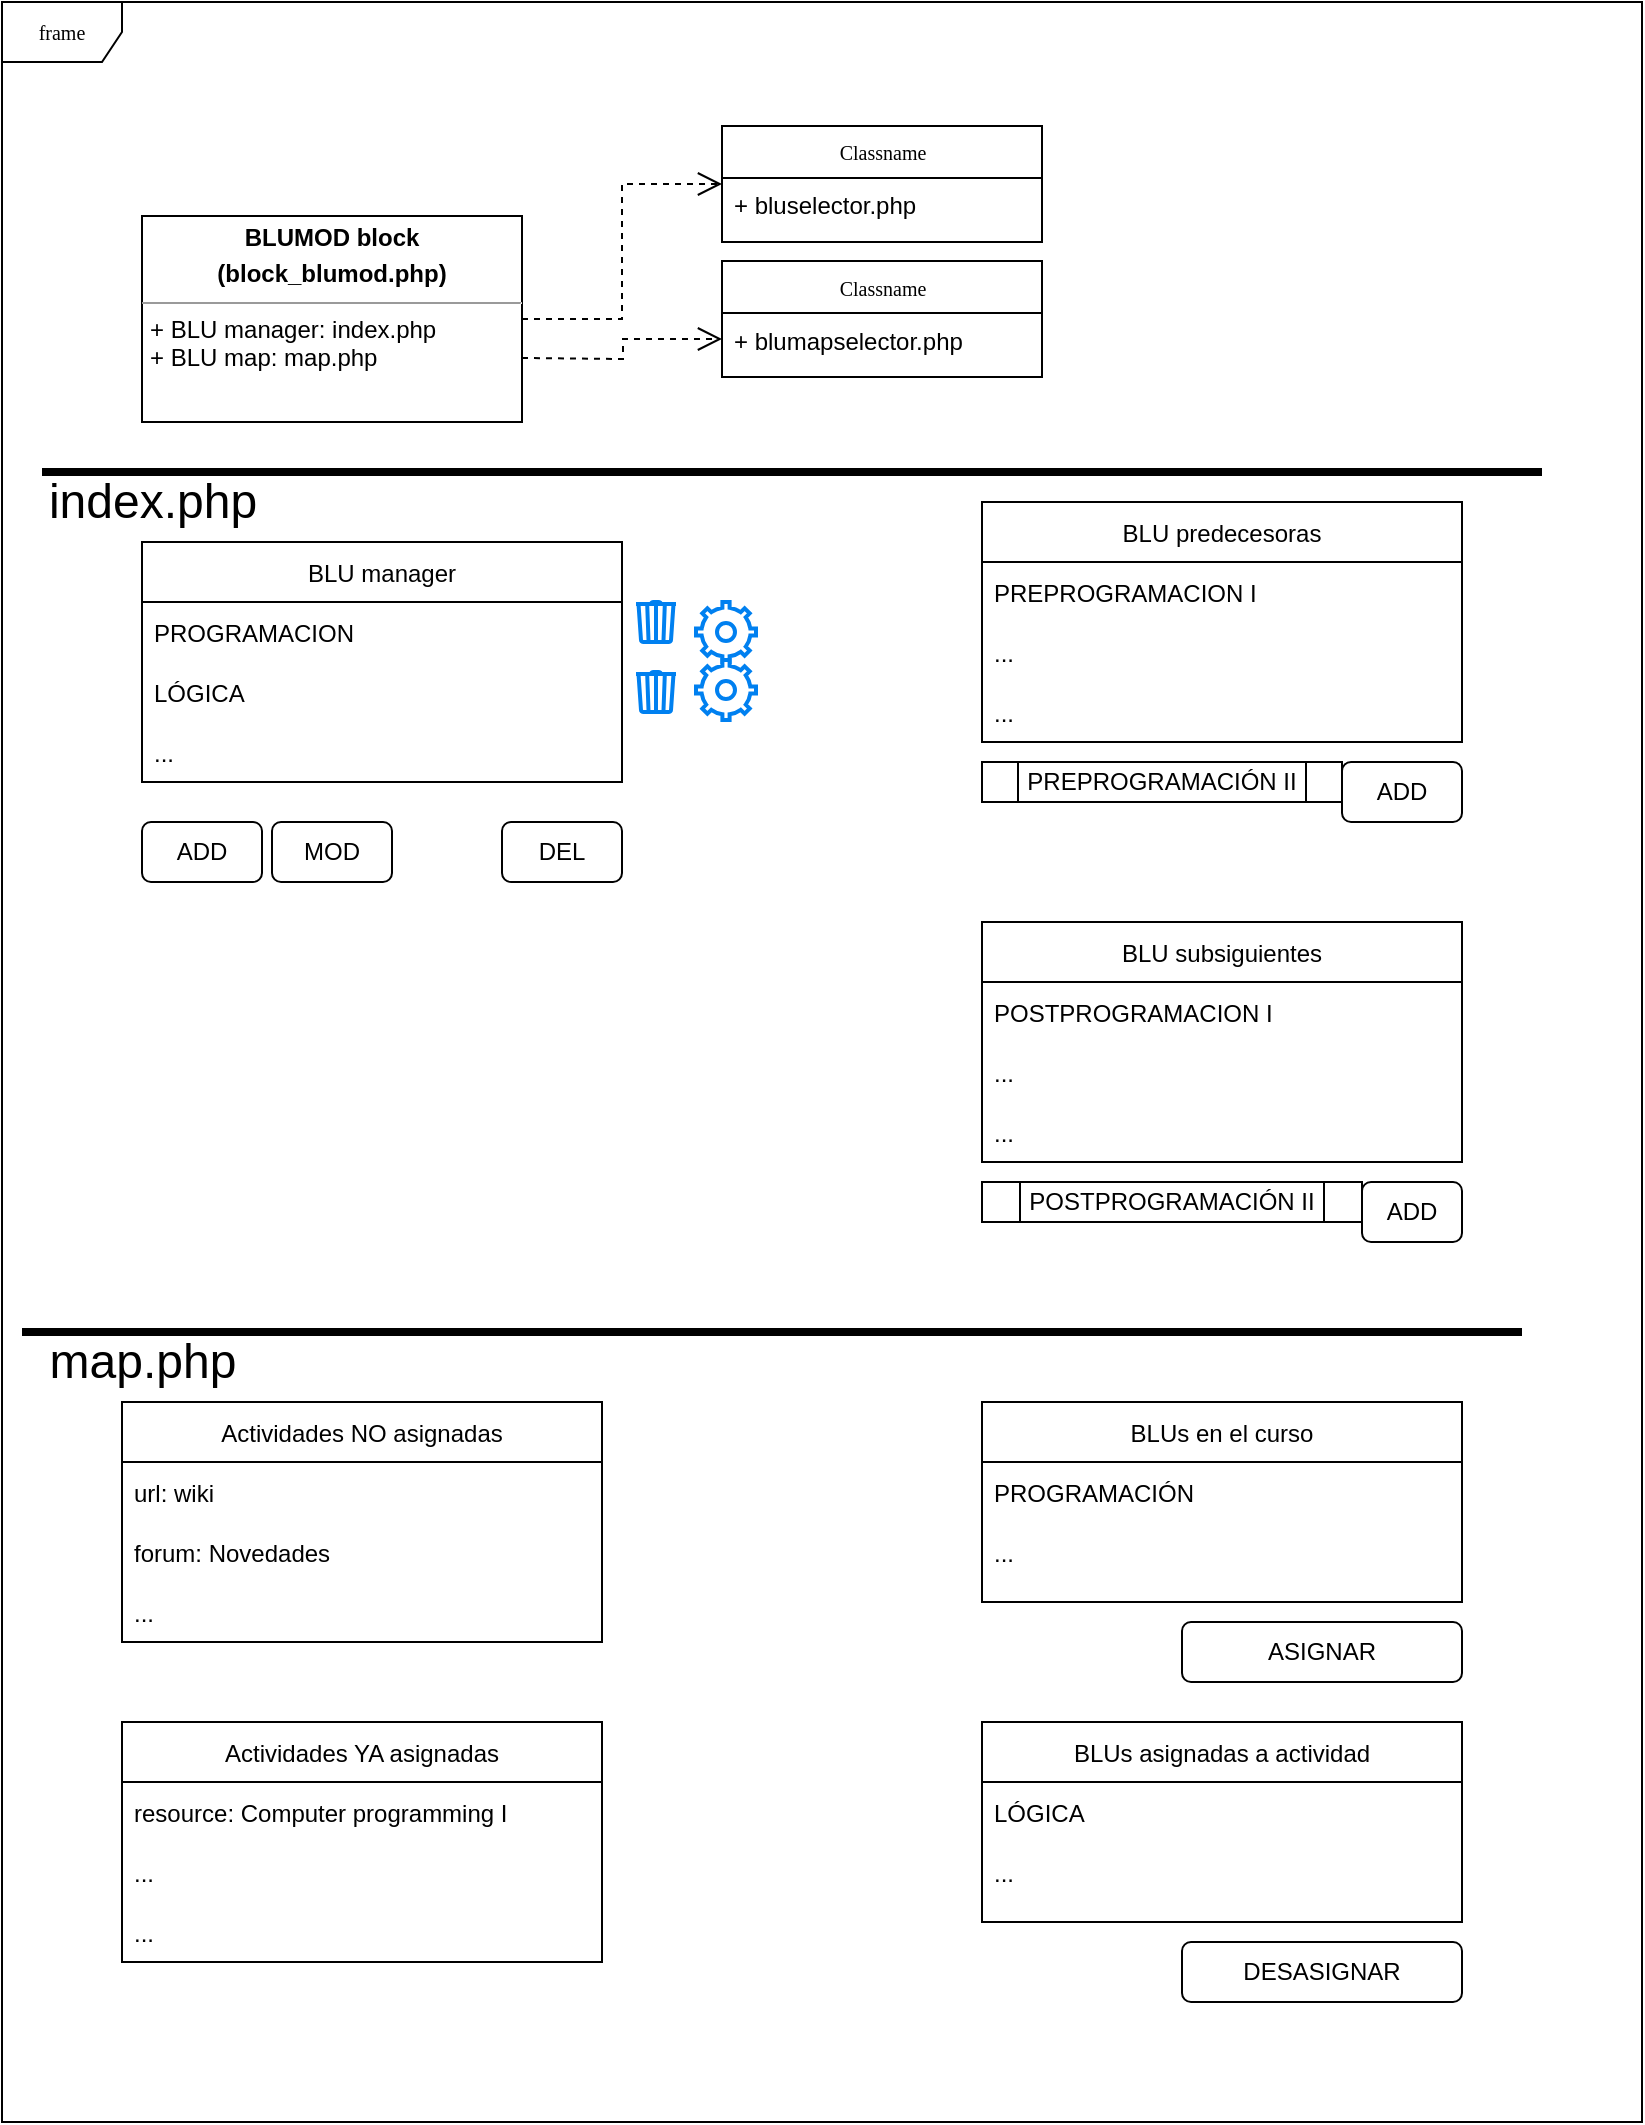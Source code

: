 <mxfile version="17.4.2" type="device"><diagram name="Page-1" id="c4acf3e9-155e-7222-9cf6-157b1a14988f"><mxGraphModel dx="2128" dy="1749" grid="1" gridSize="10" guides="1" tooltips="1" connect="1" arrows="1" fold="1" page="1" pageScale="1" pageWidth="850" pageHeight="1100" background="none" math="0" shadow="0"><root><mxCell id="0"/><mxCell id="1" parent="0"/><mxCell id="17acba5748e5396b-1" value="frame" style="shape=umlFrame;whiteSpace=wrap;html=1;rounded=0;shadow=0;comic=0;labelBackgroundColor=none;strokeWidth=1;fontFamily=Verdana;fontSize=10;align=center;" parent="1" vertex="1"><mxGeometry x="-10" y="-20" width="820" height="1060" as="geometry"/></mxCell><mxCell id="17acba5748e5396b-20" value="Classname" style="swimlane;html=1;fontStyle=0;childLayout=stackLayout;horizontal=1;startSize=26;fillColor=none;horizontalStack=0;resizeParent=1;resizeLast=0;collapsible=1;marginBottom=0;swimlaneFillColor=#ffffff;rounded=0;shadow=0;comic=0;labelBackgroundColor=none;strokeWidth=1;fontFamily=Verdana;fontSize=10;align=center;" parent="1" vertex="1"><mxGeometry x="350" y="42" width="160" height="58" as="geometry"/></mxCell><mxCell id="17acba5748e5396b-21" value="+ bluselector.php" style="text;html=1;strokeColor=none;fillColor=none;align=left;verticalAlign=top;spacingLeft=4;spacingRight=4;whiteSpace=wrap;overflow=hidden;rotatable=0;points=[[0,0.5],[1,0.5]];portConstraint=eastwest;" parent="17acba5748e5396b-20" vertex="1"><mxGeometry y="26" width="160" height="26" as="geometry"/></mxCell><mxCell id="5d2195bd80daf111-21" style="edgeStyle=orthogonalEdgeStyle;rounded=0;html=1;labelBackgroundColor=none;startFill=0;endArrow=open;endFill=0;endSize=10;fontFamily=Verdana;fontSize=10;dashed=1;" parent="1" source="5d2195bd80daf111-18" target="17acba5748e5396b-20" edge="1"><mxGeometry relative="1" as="geometry"/></mxCell><mxCell id="5d2195bd80daf111-18" value="&lt;p style=&quot;margin: 0px ; margin-top: 4px ; text-align: center&quot;&gt;&lt;b&gt;BLUMOD block&lt;/b&gt;&lt;/p&gt;&lt;p style=&quot;margin: 0px ; margin-top: 4px ; text-align: center&quot;&gt;&lt;b&gt;(block_blumod.php)&lt;/b&gt;&lt;/p&gt;&lt;hr size=&quot;1&quot;&gt;&lt;p style=&quot;margin: 0px ; margin-left: 4px&quot;&gt;+ BLU manager: index.php&lt;br&gt;+ BLU map: map.php&lt;/p&gt;&lt;p style=&quot;margin: 0px ; margin-left: 4px&quot;&gt;&lt;br&gt;&lt;/p&gt;" style="verticalAlign=top;align=left;overflow=fill;fontSize=12;fontFamily=Helvetica;html=1;rounded=0;shadow=0;comic=0;labelBackgroundColor=none;strokeWidth=1" parent="1" vertex="1"><mxGeometry x="60" y="87" width="190" height="103" as="geometry"/></mxCell><mxCell id="d2ROin68UBgawE-3DJ6e-3" value="Classname" style="swimlane;html=1;fontStyle=0;childLayout=stackLayout;horizontal=1;startSize=26;fillColor=none;horizontalStack=0;resizeParent=1;resizeLast=0;collapsible=1;marginBottom=0;swimlaneFillColor=#ffffff;rounded=0;shadow=0;comic=0;labelBackgroundColor=none;strokeWidth=1;fontFamily=Verdana;fontSize=10;align=center;" parent="1" vertex="1"><mxGeometry x="350" y="109.5" width="160" height="58" as="geometry"/></mxCell><mxCell id="d2ROin68UBgawE-3DJ6e-4" value="+ blumapselector.php" style="text;html=1;strokeColor=none;fillColor=none;align=left;verticalAlign=top;spacingLeft=4;spacingRight=4;whiteSpace=wrap;overflow=hidden;rotatable=0;points=[[0,0.5],[1,0.5]];portConstraint=eastwest;" parent="d2ROin68UBgawE-3DJ6e-3" vertex="1"><mxGeometry y="26" width="160" height="26" as="geometry"/></mxCell><mxCell id="d2ROin68UBgawE-3DJ6e-5" style="edgeStyle=orthogonalEdgeStyle;rounded=0;html=1;labelBackgroundColor=none;startFill=0;endArrow=open;endFill=0;endSize=10;fontFamily=Verdana;fontSize=10;dashed=1;entryX=0;entryY=0.5;entryDx=0;entryDy=0;" parent="1" target="d2ROin68UBgawE-3DJ6e-4" edge="1"><mxGeometry relative="1" as="geometry"><mxPoint x="250" y="158" as="sourcePoint"/><mxPoint x="290" y="90" as="targetPoint"/></mxGeometry></mxCell><mxCell id="d2ROin68UBgawE-3DJ6e-10" value="BLU manager" style="swimlane;fontStyle=0;childLayout=stackLayout;horizontal=1;startSize=30;horizontalStack=0;resizeParent=1;resizeParentMax=0;resizeLast=0;collapsible=1;marginBottom=0;" parent="1" vertex="1"><mxGeometry x="60" y="250" width="240" height="120" as="geometry"/></mxCell><mxCell id="d2ROin68UBgawE-3DJ6e-11" value="PROGRAMACION" style="text;strokeColor=none;fillColor=none;align=left;verticalAlign=middle;spacingLeft=4;spacingRight=4;overflow=hidden;points=[[0,0.5],[1,0.5]];portConstraint=eastwest;rotatable=0;" parent="d2ROin68UBgawE-3DJ6e-10" vertex="1"><mxGeometry y="30" width="240" height="30" as="geometry"/></mxCell><mxCell id="d2ROin68UBgawE-3DJ6e-12" value="LÓGICA" style="text;strokeColor=none;fillColor=none;align=left;verticalAlign=middle;spacingLeft=4;spacingRight=4;overflow=hidden;points=[[0,0.5],[1,0.5]];portConstraint=eastwest;rotatable=0;" parent="d2ROin68UBgawE-3DJ6e-10" vertex="1"><mxGeometry y="60" width="240" height="30" as="geometry"/></mxCell><mxCell id="d2ROin68UBgawE-3DJ6e-13" value="...   " style="text;strokeColor=none;fillColor=none;align=left;verticalAlign=middle;spacingLeft=4;spacingRight=4;overflow=hidden;points=[[0,0.5],[1,0.5]];portConstraint=eastwest;rotatable=0;" parent="d2ROin68UBgawE-3DJ6e-10" vertex="1"><mxGeometry y="90" width="240" height="30" as="geometry"/></mxCell><mxCell id="d2ROin68UBgawE-3DJ6e-14" value="" style="html=1;verticalLabelPosition=bottom;align=center;labelBackgroundColor=#ffffff;verticalAlign=top;strokeWidth=2;strokeColor=#0080F0;shadow=0;dashed=0;shape=mxgraph.ios7.icons.trashcan;" parent="1" vertex="1"><mxGeometry x="307" y="280" width="20" height="20" as="geometry"/></mxCell><mxCell id="d2ROin68UBgawE-3DJ6e-15" value="" style="html=1;verticalLabelPosition=bottom;align=center;labelBackgroundColor=#ffffff;verticalAlign=top;strokeWidth=2;strokeColor=#0080F0;shadow=0;dashed=0;shape=mxgraph.ios7.icons.settings;" parent="1" vertex="1"><mxGeometry x="337" y="280" width="30" height="30" as="geometry"/></mxCell><mxCell id="d2ROin68UBgawE-3DJ6e-16" value="" style="html=1;verticalLabelPosition=bottom;align=center;labelBackgroundColor=#ffffff;verticalAlign=top;strokeWidth=2;strokeColor=#0080F0;shadow=0;dashed=0;shape=mxgraph.ios7.icons.trashcan;" parent="1" vertex="1"><mxGeometry x="307" y="315" width="20" height="20" as="geometry"/></mxCell><mxCell id="d2ROin68UBgawE-3DJ6e-17" value="" style="html=1;verticalLabelPosition=bottom;align=center;labelBackgroundColor=#ffffff;verticalAlign=top;strokeWidth=2;strokeColor=#0080F0;shadow=0;dashed=0;shape=mxgraph.ios7.icons.settings;" parent="1" vertex="1"><mxGeometry x="337" y="309" width="30" height="30" as="geometry"/></mxCell><mxCell id="d2ROin68UBgawE-3DJ6e-18" value="ADD" style="rounded=1;whiteSpace=wrap;html=1;" parent="1" vertex="1"><mxGeometry x="60" y="390" width="60" height="30" as="geometry"/></mxCell><mxCell id="d2ROin68UBgawE-3DJ6e-19" value="MOD" style="rounded=1;whiteSpace=wrap;html=1;" parent="1" vertex="1"><mxGeometry x="125" y="390" width="60" height="30" as="geometry"/></mxCell><mxCell id="d2ROin68UBgawE-3DJ6e-20" value="DEL" style="rounded=1;whiteSpace=wrap;html=1;" parent="1" vertex="1"><mxGeometry x="240" y="390" width="60" height="30" as="geometry"/></mxCell><mxCell id="d2ROin68UBgawE-3DJ6e-23" value="BLU predecesoras" style="swimlane;fontStyle=0;childLayout=stackLayout;horizontal=1;startSize=30;horizontalStack=0;resizeParent=1;resizeParentMax=0;resizeLast=0;collapsible=1;marginBottom=0;" parent="1" vertex="1"><mxGeometry x="480" y="230" width="240" height="120" as="geometry"/></mxCell><mxCell id="d2ROin68UBgawE-3DJ6e-24" value="PREPROGRAMACION I" style="text;strokeColor=none;fillColor=none;align=left;verticalAlign=middle;spacingLeft=4;spacingRight=4;overflow=hidden;points=[[0,0.5],[1,0.5]];portConstraint=eastwest;rotatable=0;" parent="d2ROin68UBgawE-3DJ6e-23" vertex="1"><mxGeometry y="30" width="240" height="30" as="geometry"/></mxCell><mxCell id="d2ROin68UBgawE-3DJ6e-25" value="..." style="text;strokeColor=none;fillColor=none;align=left;verticalAlign=middle;spacingLeft=4;spacingRight=4;overflow=hidden;points=[[0,0.5],[1,0.5]];portConstraint=eastwest;rotatable=0;" parent="d2ROin68UBgawE-3DJ6e-23" vertex="1"><mxGeometry y="60" width="240" height="30" as="geometry"/></mxCell><mxCell id="d2ROin68UBgawE-3DJ6e-26" value="...   " style="text;strokeColor=none;fillColor=none;align=left;verticalAlign=middle;spacingLeft=4;spacingRight=4;overflow=hidden;points=[[0,0.5],[1,0.5]];portConstraint=eastwest;rotatable=0;" parent="d2ROin68UBgawE-3DJ6e-23" vertex="1"><mxGeometry y="90" width="240" height="30" as="geometry"/></mxCell><mxCell id="d2ROin68UBgawE-3DJ6e-27" value="PREPROGRAMACIÓN II" style="shape=process;whiteSpace=wrap;html=1;backgroundOutline=1;" parent="1" vertex="1"><mxGeometry x="480" y="360" width="180" height="20" as="geometry"/></mxCell><mxCell id="d2ROin68UBgawE-3DJ6e-28" value="ADD" style="rounded=1;whiteSpace=wrap;html=1;" parent="1" vertex="1"><mxGeometry x="660" y="360" width="60" height="30" as="geometry"/></mxCell><mxCell id="d2ROin68UBgawE-3DJ6e-29" value="BLU subsiguientes" style="swimlane;fontStyle=0;childLayout=stackLayout;horizontal=1;startSize=30;horizontalStack=0;resizeParent=1;resizeParentMax=0;resizeLast=0;collapsible=1;marginBottom=0;" parent="1" vertex="1"><mxGeometry x="480" y="440" width="240" height="120" as="geometry"/></mxCell><mxCell id="d2ROin68UBgawE-3DJ6e-30" value="POSTPROGRAMACION I" style="text;strokeColor=none;fillColor=none;align=left;verticalAlign=middle;spacingLeft=4;spacingRight=4;overflow=hidden;points=[[0,0.5],[1,0.5]];portConstraint=eastwest;rotatable=0;" parent="d2ROin68UBgawE-3DJ6e-29" vertex="1"><mxGeometry y="30" width="240" height="30" as="geometry"/></mxCell><mxCell id="d2ROin68UBgawE-3DJ6e-31" value="..." style="text;strokeColor=none;fillColor=none;align=left;verticalAlign=middle;spacingLeft=4;spacingRight=4;overflow=hidden;points=[[0,0.5],[1,0.5]];portConstraint=eastwest;rotatable=0;" parent="d2ROin68UBgawE-3DJ6e-29" vertex="1"><mxGeometry y="60" width="240" height="30" as="geometry"/></mxCell><mxCell id="d2ROin68UBgawE-3DJ6e-32" value="...   " style="text;strokeColor=none;fillColor=none;align=left;verticalAlign=middle;spacingLeft=4;spacingRight=4;overflow=hidden;points=[[0,0.5],[1,0.5]];portConstraint=eastwest;rotatable=0;" parent="d2ROin68UBgawE-3DJ6e-29" vertex="1"><mxGeometry y="90" width="240" height="30" as="geometry"/></mxCell><mxCell id="d2ROin68UBgawE-3DJ6e-33" value="POSTPROGRAMACIÓN II" style="shape=process;whiteSpace=wrap;html=1;backgroundOutline=1;" parent="1" vertex="1"><mxGeometry x="480" y="570" width="190" height="20" as="geometry"/></mxCell><mxCell id="d2ROin68UBgawE-3DJ6e-34" value="ADD" style="rounded=1;whiteSpace=wrap;html=1;" parent="1" vertex="1"><mxGeometry x="670" y="570" width="50" height="30" as="geometry"/></mxCell><mxCell id="d2ROin68UBgawE-3DJ6e-37" value="" style="line;strokeWidth=4;html=1;perimeter=backbonePerimeter;points=[];outlineConnect=0;" parent="1" vertex="1"><mxGeometry x="10" y="210" width="750" height="10" as="geometry"/></mxCell><mxCell id="d2ROin68UBgawE-3DJ6e-38" value="" style="line;strokeWidth=4;html=1;perimeter=backbonePerimeter;points=[];outlineConnect=0;" parent="1" vertex="1"><mxGeometry y="640" width="750" height="10" as="geometry"/></mxCell><mxCell id="d2ROin68UBgawE-3DJ6e-39" value="&lt;font style=&quot;font-size: 24px&quot;&gt;index.php&lt;/font&gt;" style="text;html=1;resizable=0;autosize=1;align=center;verticalAlign=middle;points=[];fillColor=none;strokeColor=none;rounded=0;" parent="1" vertex="1"><mxGeometry x="5" y="220" width="120" height="20" as="geometry"/></mxCell><mxCell id="d2ROin68UBgawE-3DJ6e-40" value="&lt;font style=&quot;font-size: 24px&quot;&gt;map.php&lt;/font&gt;" style="text;html=1;resizable=0;autosize=1;align=center;verticalAlign=middle;points=[];fillColor=none;strokeColor=none;rounded=0;" parent="1" vertex="1"><mxGeometry x="5" y="650" width="110" height="20" as="geometry"/></mxCell><mxCell id="d2ROin68UBgawE-3DJ6e-41" value="Actividades NO asignadas" style="swimlane;fontStyle=0;childLayout=stackLayout;horizontal=1;startSize=30;horizontalStack=0;resizeParent=1;resizeParentMax=0;resizeLast=0;collapsible=1;marginBottom=0;" parent="1" vertex="1"><mxGeometry x="50" y="680" width="240" height="120" as="geometry"/></mxCell><mxCell id="d2ROin68UBgawE-3DJ6e-42" value="url: wiki" style="text;strokeColor=none;fillColor=none;align=left;verticalAlign=middle;spacingLeft=4;spacingRight=4;overflow=hidden;points=[[0,0.5],[1,0.5]];portConstraint=eastwest;rotatable=0;" parent="d2ROin68UBgawE-3DJ6e-41" vertex="1"><mxGeometry y="30" width="240" height="30" as="geometry"/></mxCell><mxCell id="d2ROin68UBgawE-3DJ6e-43" value="forum: Novedades" style="text;strokeColor=none;fillColor=none;align=left;verticalAlign=middle;spacingLeft=4;spacingRight=4;overflow=hidden;points=[[0,0.5],[1,0.5]];portConstraint=eastwest;rotatable=0;" parent="d2ROin68UBgawE-3DJ6e-41" vertex="1"><mxGeometry y="60" width="240" height="30" as="geometry"/></mxCell><mxCell id="d2ROin68UBgawE-3DJ6e-44" value="...   " style="text;strokeColor=none;fillColor=none;align=left;verticalAlign=middle;spacingLeft=4;spacingRight=4;overflow=hidden;points=[[0,0.5],[1,0.5]];portConstraint=eastwest;rotatable=0;" parent="d2ROin68UBgawE-3DJ6e-41" vertex="1"><mxGeometry y="90" width="240" height="30" as="geometry"/></mxCell><mxCell id="d2ROin68UBgawE-3DJ6e-45" value="Actividades YA asignadas" style="swimlane;fontStyle=0;childLayout=stackLayout;horizontal=1;startSize=30;horizontalStack=0;resizeParent=1;resizeParentMax=0;resizeLast=0;collapsible=1;marginBottom=0;" parent="1" vertex="1"><mxGeometry x="50" y="840" width="240" height="120" as="geometry"/></mxCell><mxCell id="d2ROin68UBgawE-3DJ6e-46" value="resource: Computer programming I" style="text;strokeColor=none;fillColor=none;align=left;verticalAlign=middle;spacingLeft=4;spacingRight=4;overflow=hidden;points=[[0,0.5],[1,0.5]];portConstraint=eastwest;rotatable=0;" parent="d2ROin68UBgawE-3DJ6e-45" vertex="1"><mxGeometry y="30" width="240" height="30" as="geometry"/></mxCell><mxCell id="d2ROin68UBgawE-3DJ6e-47" value="..." style="text;strokeColor=none;fillColor=none;align=left;verticalAlign=middle;spacingLeft=4;spacingRight=4;overflow=hidden;points=[[0,0.5],[1,0.5]];portConstraint=eastwest;rotatable=0;" parent="d2ROin68UBgawE-3DJ6e-45" vertex="1"><mxGeometry y="60" width="240" height="30" as="geometry"/></mxCell><mxCell id="d2ROin68UBgawE-3DJ6e-48" value="...   " style="text;strokeColor=none;fillColor=none;align=left;verticalAlign=middle;spacingLeft=4;spacingRight=4;overflow=hidden;points=[[0,0.5],[1,0.5]];portConstraint=eastwest;rotatable=0;" parent="d2ROin68UBgawE-3DJ6e-45" vertex="1"><mxGeometry y="90" width="240" height="30" as="geometry"/></mxCell><mxCell id="d2ROin68UBgawE-3DJ6e-50" value="BLUs en el curso" style="swimlane;fontStyle=0;childLayout=stackLayout;horizontal=1;startSize=30;horizontalStack=0;resizeParent=1;resizeParentMax=0;resizeLast=0;collapsible=1;marginBottom=0;" parent="1" vertex="1"><mxGeometry x="480" y="680" width="240" height="100" as="geometry"/></mxCell><mxCell id="d2ROin68UBgawE-3DJ6e-51" value="PROGRAMACIÓN" style="text;strokeColor=none;fillColor=none;align=left;verticalAlign=middle;spacingLeft=4;spacingRight=4;overflow=hidden;points=[[0,0.5],[1,0.5]];portConstraint=eastwest;rotatable=0;" parent="d2ROin68UBgawE-3DJ6e-50" vertex="1"><mxGeometry y="30" width="240" height="30" as="geometry"/></mxCell><mxCell id="d2ROin68UBgawE-3DJ6e-52" value="..." style="text;strokeColor=none;fillColor=none;align=left;verticalAlign=middle;spacingLeft=4;spacingRight=4;overflow=hidden;points=[[0,0.5],[1,0.5]];portConstraint=eastwest;rotatable=0;" parent="d2ROin68UBgawE-3DJ6e-50" vertex="1"><mxGeometry y="60" width="240" height="30" as="geometry"/></mxCell><mxCell id="d2ROin68UBgawE-3DJ6e-53" value="...   " style="text;strokeColor=none;fillColor=none;align=left;verticalAlign=middle;spacingLeft=4;spacingRight=4;overflow=hidden;points=[[0,0.5],[1,0.5]];portConstraint=eastwest;rotatable=0;" parent="d2ROin68UBgawE-3DJ6e-50" vertex="1"><mxGeometry y="90" width="240" height="10" as="geometry"/></mxCell><mxCell id="d2ROin68UBgawE-3DJ6e-54" value="ASIGNAR" style="rounded=1;whiteSpace=wrap;html=1;" parent="1" vertex="1"><mxGeometry x="580" y="790" width="140" height="30" as="geometry"/></mxCell><mxCell id="d2ROin68UBgawE-3DJ6e-55" value="BLUs asignadas a actividad" style="swimlane;fontStyle=0;childLayout=stackLayout;horizontal=1;startSize=30;horizontalStack=0;resizeParent=1;resizeParentMax=0;resizeLast=0;collapsible=1;marginBottom=0;" parent="1" vertex="1"><mxGeometry x="480" y="840" width="240" height="100" as="geometry"/></mxCell><mxCell id="d2ROin68UBgawE-3DJ6e-56" value="LÓGICA" style="text;strokeColor=none;fillColor=none;align=left;verticalAlign=middle;spacingLeft=4;spacingRight=4;overflow=hidden;points=[[0,0.5],[1,0.5]];portConstraint=eastwest;rotatable=0;" parent="d2ROin68UBgawE-3DJ6e-55" vertex="1"><mxGeometry y="30" width="240" height="30" as="geometry"/></mxCell><mxCell id="d2ROin68UBgawE-3DJ6e-57" value="..." style="text;strokeColor=none;fillColor=none;align=left;verticalAlign=middle;spacingLeft=4;spacingRight=4;overflow=hidden;points=[[0,0.5],[1,0.5]];portConstraint=eastwest;rotatable=0;" parent="d2ROin68UBgawE-3DJ6e-55" vertex="1"><mxGeometry y="60" width="240" height="30" as="geometry"/></mxCell><mxCell id="d2ROin68UBgawE-3DJ6e-58" value="...   " style="text;strokeColor=none;fillColor=none;align=left;verticalAlign=middle;spacingLeft=4;spacingRight=4;overflow=hidden;points=[[0,0.5],[1,0.5]];portConstraint=eastwest;rotatable=0;" parent="d2ROin68UBgawE-3DJ6e-55" vertex="1"><mxGeometry y="90" width="240" height="10" as="geometry"/></mxCell><mxCell id="d2ROin68UBgawE-3DJ6e-59" value="DESASIGNAR" style="rounded=1;whiteSpace=wrap;html=1;" parent="1" vertex="1"><mxGeometry x="580" y="950" width="140" height="30" as="geometry"/></mxCell></root></mxGraphModel></diagram></mxfile>